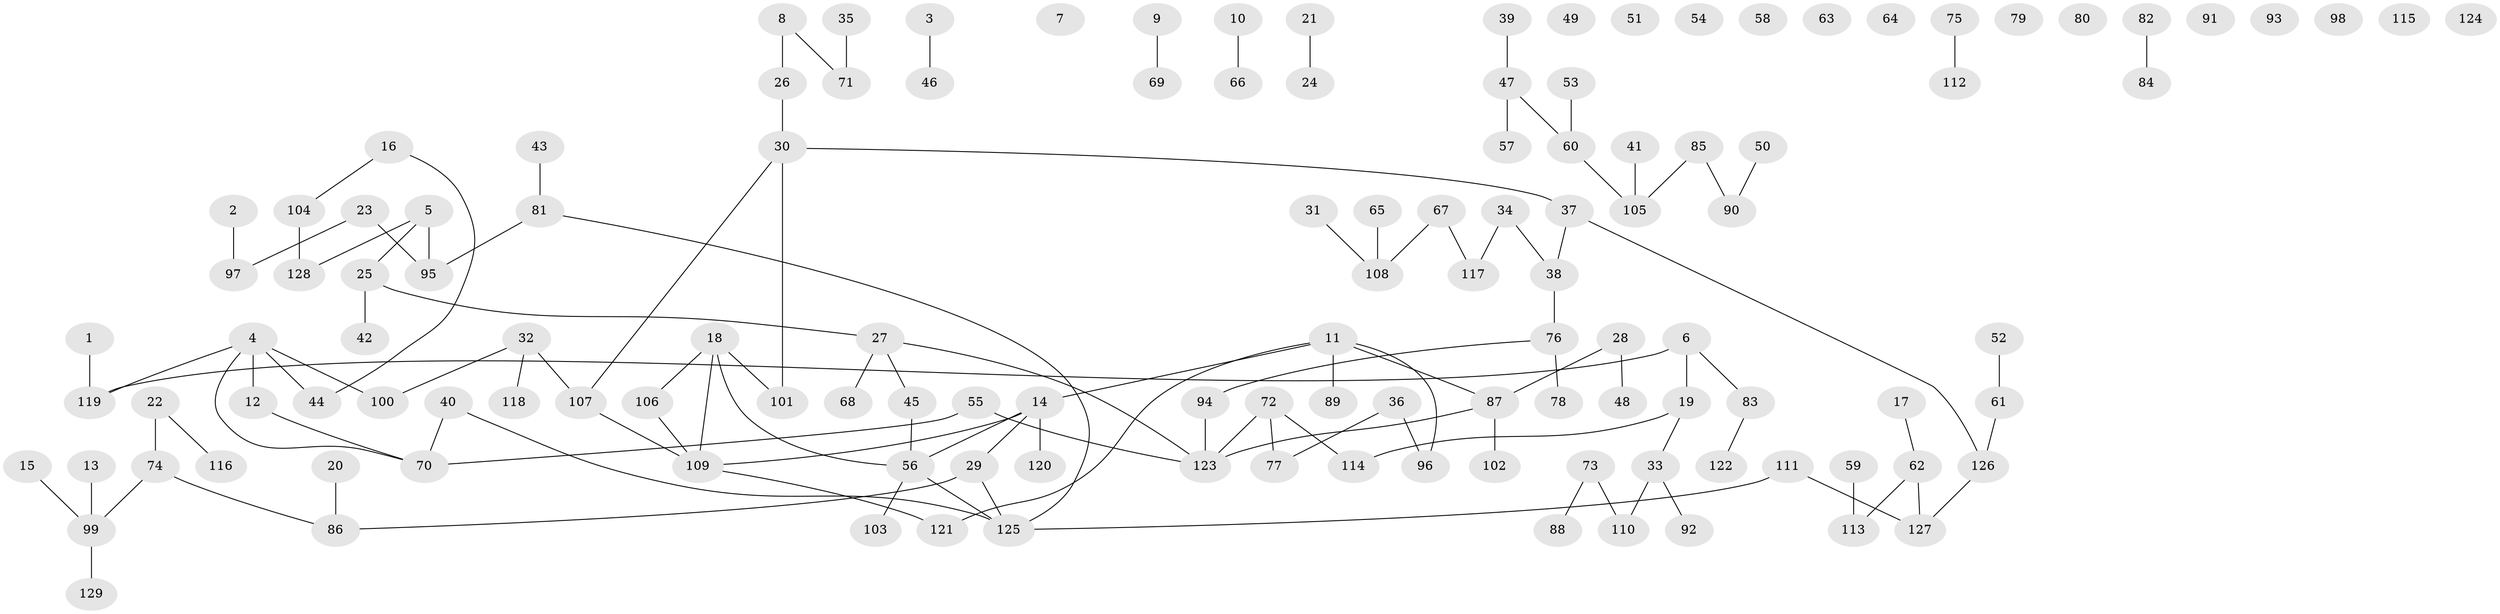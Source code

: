 // Generated by graph-tools (version 1.1) at 2025/00/03/09/25 03:00:40]
// undirected, 129 vertices, 122 edges
graph export_dot {
graph [start="1"]
  node [color=gray90,style=filled];
  1;
  2;
  3;
  4;
  5;
  6;
  7;
  8;
  9;
  10;
  11;
  12;
  13;
  14;
  15;
  16;
  17;
  18;
  19;
  20;
  21;
  22;
  23;
  24;
  25;
  26;
  27;
  28;
  29;
  30;
  31;
  32;
  33;
  34;
  35;
  36;
  37;
  38;
  39;
  40;
  41;
  42;
  43;
  44;
  45;
  46;
  47;
  48;
  49;
  50;
  51;
  52;
  53;
  54;
  55;
  56;
  57;
  58;
  59;
  60;
  61;
  62;
  63;
  64;
  65;
  66;
  67;
  68;
  69;
  70;
  71;
  72;
  73;
  74;
  75;
  76;
  77;
  78;
  79;
  80;
  81;
  82;
  83;
  84;
  85;
  86;
  87;
  88;
  89;
  90;
  91;
  92;
  93;
  94;
  95;
  96;
  97;
  98;
  99;
  100;
  101;
  102;
  103;
  104;
  105;
  106;
  107;
  108;
  109;
  110;
  111;
  112;
  113;
  114;
  115;
  116;
  117;
  118;
  119;
  120;
  121;
  122;
  123;
  124;
  125;
  126;
  127;
  128;
  129;
  1 -- 119;
  2 -- 97;
  3 -- 46;
  4 -- 12;
  4 -- 44;
  4 -- 70;
  4 -- 100;
  4 -- 119;
  5 -- 25;
  5 -- 95;
  5 -- 128;
  6 -- 19;
  6 -- 83;
  6 -- 119;
  8 -- 26;
  8 -- 71;
  9 -- 69;
  10 -- 66;
  11 -- 14;
  11 -- 87;
  11 -- 89;
  11 -- 96;
  11 -- 121;
  12 -- 70;
  13 -- 99;
  14 -- 29;
  14 -- 56;
  14 -- 109;
  14 -- 120;
  15 -- 99;
  16 -- 44;
  16 -- 104;
  17 -- 62;
  18 -- 56;
  18 -- 101;
  18 -- 106;
  18 -- 109;
  19 -- 33;
  19 -- 114;
  20 -- 86;
  21 -- 24;
  22 -- 74;
  22 -- 116;
  23 -- 95;
  23 -- 97;
  25 -- 27;
  25 -- 42;
  26 -- 30;
  27 -- 45;
  27 -- 68;
  27 -- 123;
  28 -- 48;
  28 -- 87;
  29 -- 86;
  29 -- 125;
  30 -- 37;
  30 -- 101;
  30 -- 107;
  31 -- 108;
  32 -- 100;
  32 -- 107;
  32 -- 118;
  33 -- 92;
  33 -- 110;
  34 -- 38;
  34 -- 117;
  35 -- 71;
  36 -- 77;
  36 -- 96;
  37 -- 38;
  37 -- 126;
  38 -- 76;
  39 -- 47;
  40 -- 70;
  40 -- 125;
  41 -- 105;
  43 -- 81;
  45 -- 56;
  47 -- 57;
  47 -- 60;
  50 -- 90;
  52 -- 61;
  53 -- 60;
  55 -- 70;
  55 -- 123;
  56 -- 103;
  56 -- 125;
  59 -- 113;
  60 -- 105;
  61 -- 126;
  62 -- 113;
  62 -- 127;
  65 -- 108;
  67 -- 108;
  67 -- 117;
  72 -- 77;
  72 -- 114;
  72 -- 123;
  73 -- 88;
  73 -- 110;
  74 -- 86;
  74 -- 99;
  75 -- 112;
  76 -- 78;
  76 -- 94;
  81 -- 95;
  81 -- 125;
  82 -- 84;
  83 -- 122;
  85 -- 90;
  85 -- 105;
  87 -- 102;
  87 -- 123;
  94 -- 123;
  99 -- 129;
  104 -- 128;
  106 -- 109;
  107 -- 109;
  109 -- 121;
  111 -- 125;
  111 -- 127;
  126 -- 127;
}
